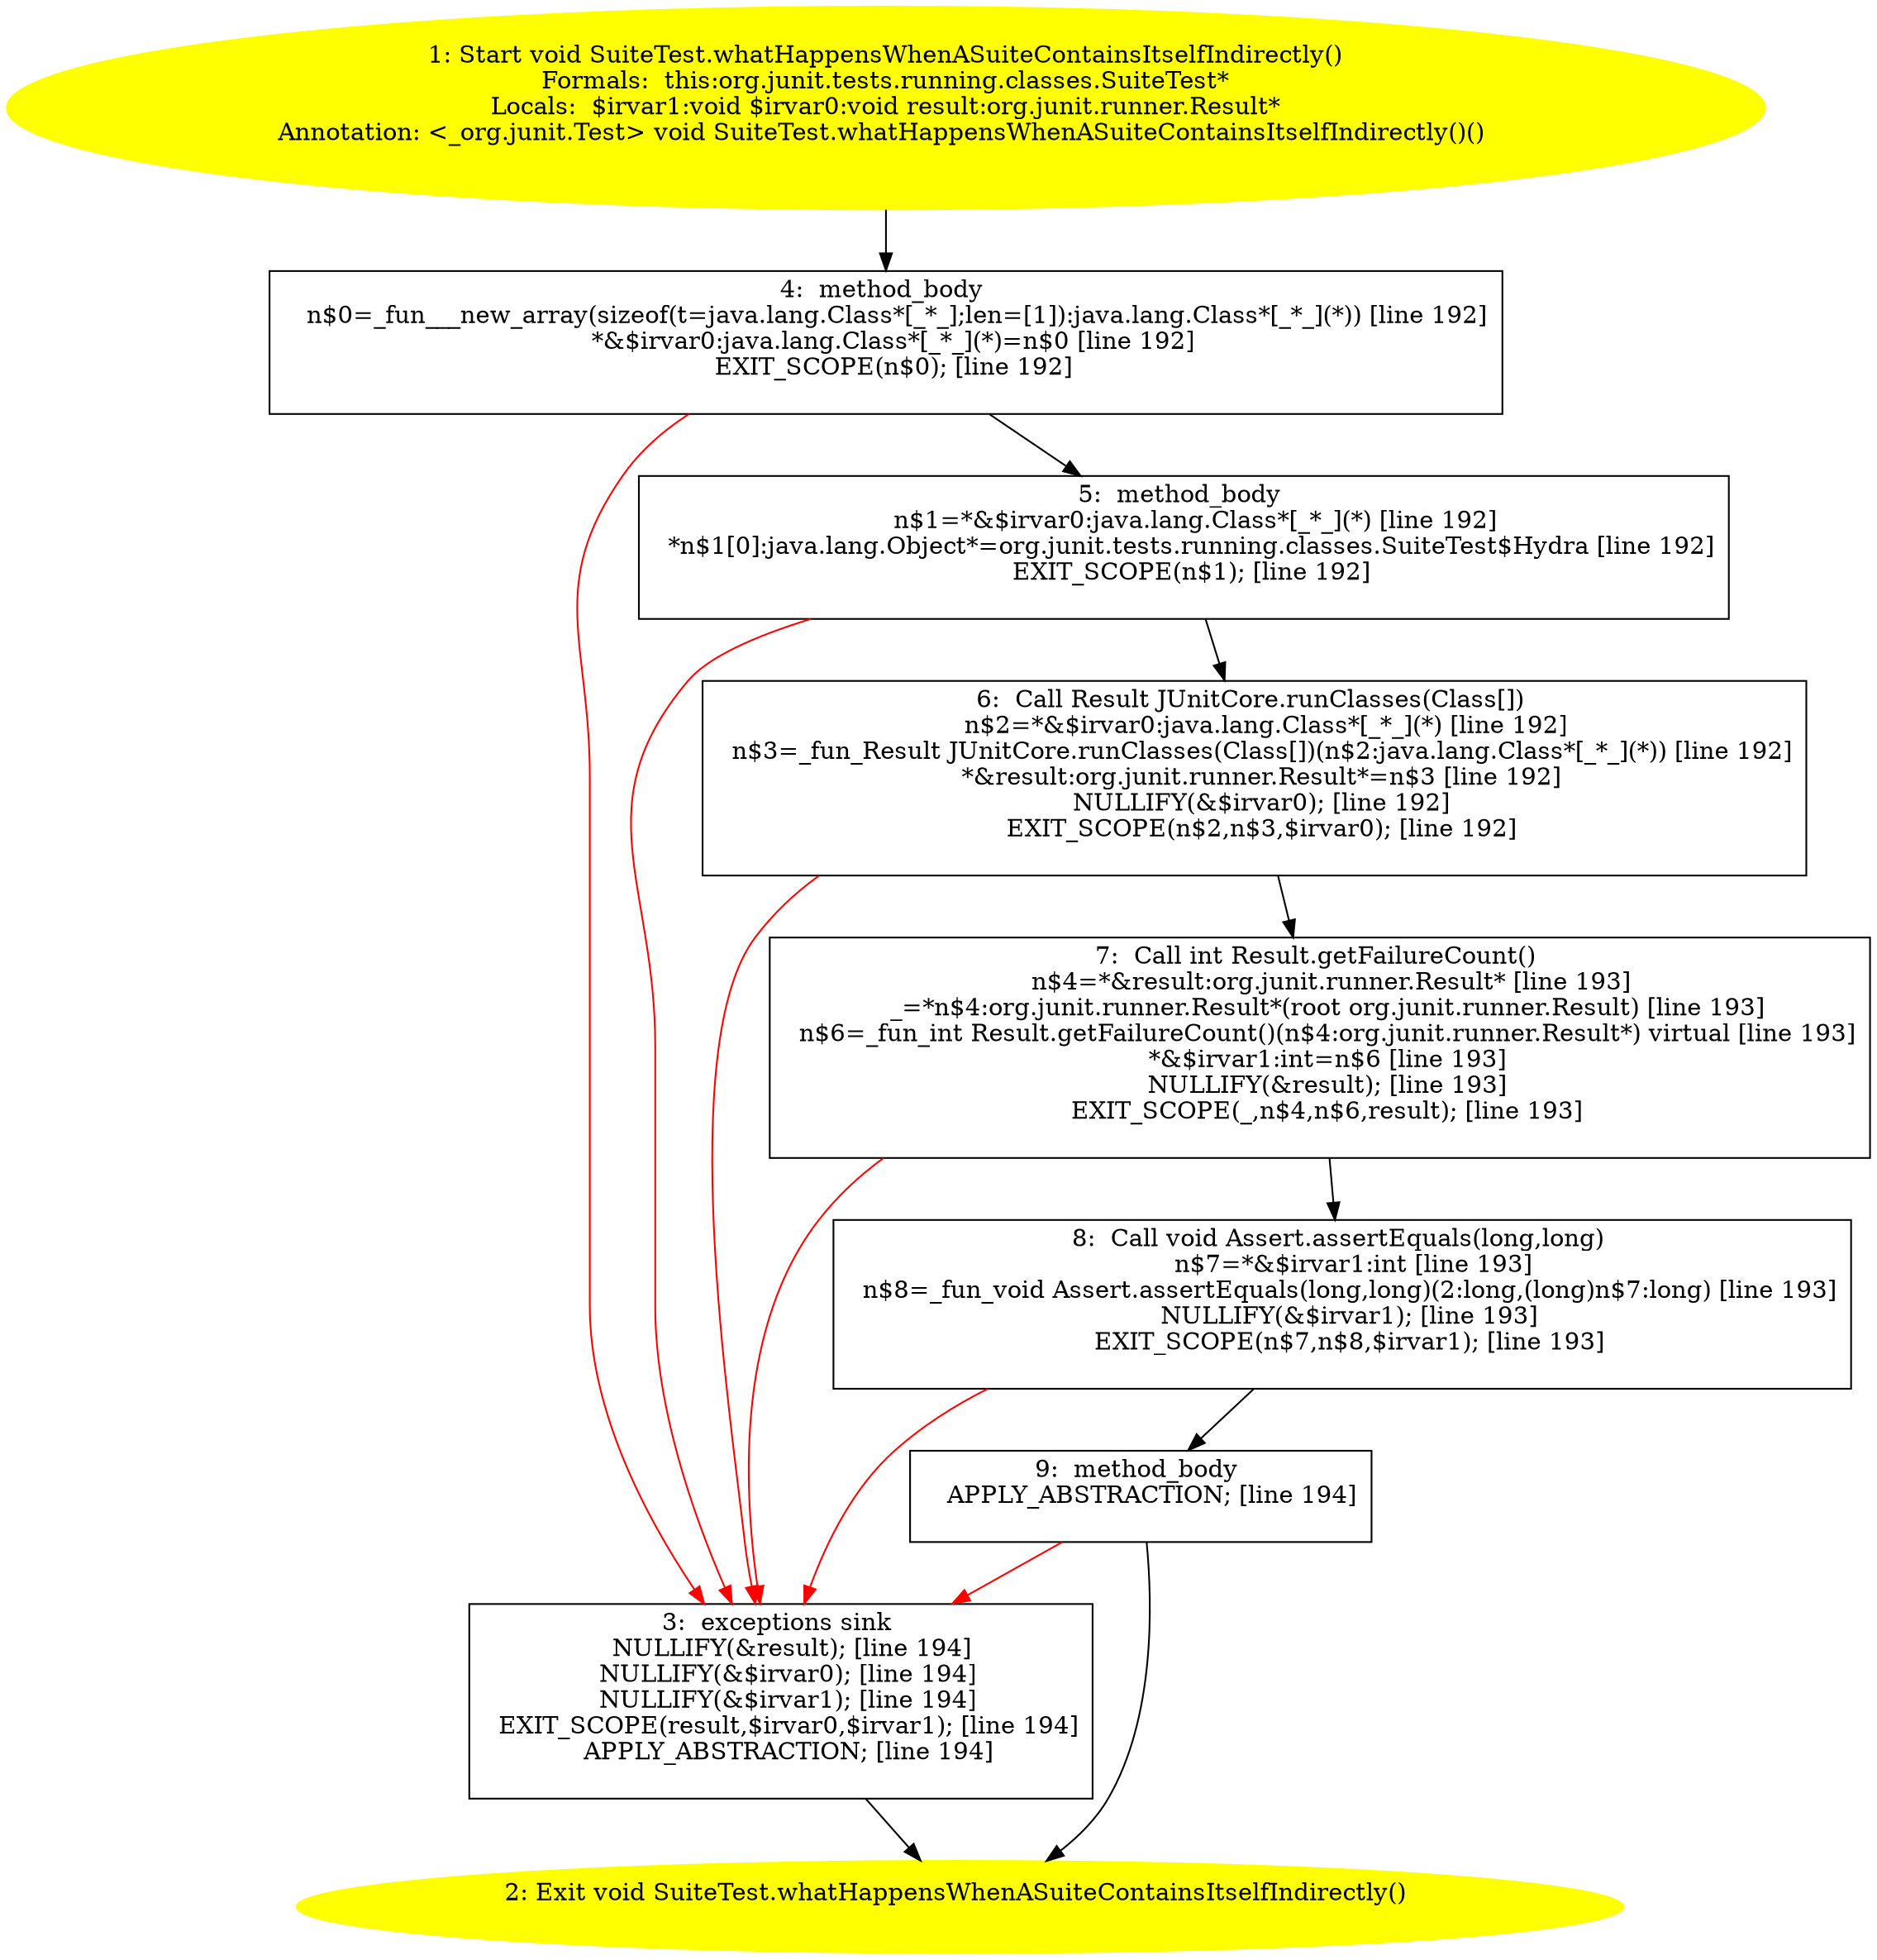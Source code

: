 /* @generated */
digraph cfg {
"org.junit.tests.running.classes.SuiteTest.whatHappensWhenASuiteContainsItselfIndirectly():void.ff70282145dce84ee0d632b1a495f881_1" [label="1: Start void SuiteTest.whatHappensWhenASuiteContainsItselfIndirectly()\nFormals:  this:org.junit.tests.running.classes.SuiteTest*\nLocals:  $irvar1:void $irvar0:void result:org.junit.runner.Result*\nAnnotation: <_org.junit.Test> void SuiteTest.whatHappensWhenASuiteContainsItselfIndirectly()() \n  " color=yellow style=filled]
	

	 "org.junit.tests.running.classes.SuiteTest.whatHappensWhenASuiteContainsItselfIndirectly():void.ff70282145dce84ee0d632b1a495f881_1" -> "org.junit.tests.running.classes.SuiteTest.whatHappensWhenASuiteContainsItselfIndirectly():void.ff70282145dce84ee0d632b1a495f881_4" ;
"org.junit.tests.running.classes.SuiteTest.whatHappensWhenASuiteContainsItselfIndirectly():void.ff70282145dce84ee0d632b1a495f881_2" [label="2: Exit void SuiteTest.whatHappensWhenASuiteContainsItselfIndirectly() \n  " color=yellow style=filled]
	

"org.junit.tests.running.classes.SuiteTest.whatHappensWhenASuiteContainsItselfIndirectly():void.ff70282145dce84ee0d632b1a495f881_3" [label="3:  exceptions sink \n   NULLIFY(&result); [line 194]\n  NULLIFY(&$irvar0); [line 194]\n  NULLIFY(&$irvar1); [line 194]\n  EXIT_SCOPE(result,$irvar0,$irvar1); [line 194]\n  APPLY_ABSTRACTION; [line 194]\n " shape="box"]
	

	 "org.junit.tests.running.classes.SuiteTest.whatHappensWhenASuiteContainsItselfIndirectly():void.ff70282145dce84ee0d632b1a495f881_3" -> "org.junit.tests.running.classes.SuiteTest.whatHappensWhenASuiteContainsItselfIndirectly():void.ff70282145dce84ee0d632b1a495f881_2" ;
"org.junit.tests.running.classes.SuiteTest.whatHappensWhenASuiteContainsItselfIndirectly():void.ff70282145dce84ee0d632b1a495f881_4" [label="4:  method_body \n   n$0=_fun___new_array(sizeof(t=java.lang.Class*[_*_];len=[1]):java.lang.Class*[_*_](*)) [line 192]\n  *&$irvar0:java.lang.Class*[_*_](*)=n$0 [line 192]\n  EXIT_SCOPE(n$0); [line 192]\n " shape="box"]
	

	 "org.junit.tests.running.classes.SuiteTest.whatHappensWhenASuiteContainsItselfIndirectly():void.ff70282145dce84ee0d632b1a495f881_4" -> "org.junit.tests.running.classes.SuiteTest.whatHappensWhenASuiteContainsItselfIndirectly():void.ff70282145dce84ee0d632b1a495f881_5" ;
	 "org.junit.tests.running.classes.SuiteTest.whatHappensWhenASuiteContainsItselfIndirectly():void.ff70282145dce84ee0d632b1a495f881_4" -> "org.junit.tests.running.classes.SuiteTest.whatHappensWhenASuiteContainsItselfIndirectly():void.ff70282145dce84ee0d632b1a495f881_3" [color="red" ];
"org.junit.tests.running.classes.SuiteTest.whatHappensWhenASuiteContainsItselfIndirectly():void.ff70282145dce84ee0d632b1a495f881_5" [label="5:  method_body \n   n$1=*&$irvar0:java.lang.Class*[_*_](*) [line 192]\n  *n$1[0]:java.lang.Object*=org.junit.tests.running.classes.SuiteTest$Hydra [line 192]\n  EXIT_SCOPE(n$1); [line 192]\n " shape="box"]
	

	 "org.junit.tests.running.classes.SuiteTest.whatHappensWhenASuiteContainsItselfIndirectly():void.ff70282145dce84ee0d632b1a495f881_5" -> "org.junit.tests.running.classes.SuiteTest.whatHappensWhenASuiteContainsItselfIndirectly():void.ff70282145dce84ee0d632b1a495f881_6" ;
	 "org.junit.tests.running.classes.SuiteTest.whatHappensWhenASuiteContainsItselfIndirectly():void.ff70282145dce84ee0d632b1a495f881_5" -> "org.junit.tests.running.classes.SuiteTest.whatHappensWhenASuiteContainsItselfIndirectly():void.ff70282145dce84ee0d632b1a495f881_3" [color="red" ];
"org.junit.tests.running.classes.SuiteTest.whatHappensWhenASuiteContainsItselfIndirectly():void.ff70282145dce84ee0d632b1a495f881_6" [label="6:  Call Result JUnitCore.runClasses(Class[]) \n   n$2=*&$irvar0:java.lang.Class*[_*_](*) [line 192]\n  n$3=_fun_Result JUnitCore.runClasses(Class[])(n$2:java.lang.Class*[_*_](*)) [line 192]\n  *&result:org.junit.runner.Result*=n$3 [line 192]\n  NULLIFY(&$irvar0); [line 192]\n  EXIT_SCOPE(n$2,n$3,$irvar0); [line 192]\n " shape="box"]
	

	 "org.junit.tests.running.classes.SuiteTest.whatHappensWhenASuiteContainsItselfIndirectly():void.ff70282145dce84ee0d632b1a495f881_6" -> "org.junit.tests.running.classes.SuiteTest.whatHappensWhenASuiteContainsItselfIndirectly():void.ff70282145dce84ee0d632b1a495f881_7" ;
	 "org.junit.tests.running.classes.SuiteTest.whatHappensWhenASuiteContainsItselfIndirectly():void.ff70282145dce84ee0d632b1a495f881_6" -> "org.junit.tests.running.classes.SuiteTest.whatHappensWhenASuiteContainsItselfIndirectly():void.ff70282145dce84ee0d632b1a495f881_3" [color="red" ];
"org.junit.tests.running.classes.SuiteTest.whatHappensWhenASuiteContainsItselfIndirectly():void.ff70282145dce84ee0d632b1a495f881_7" [label="7:  Call int Result.getFailureCount() \n   n$4=*&result:org.junit.runner.Result* [line 193]\n  _=*n$4:org.junit.runner.Result*(root org.junit.runner.Result) [line 193]\n  n$6=_fun_int Result.getFailureCount()(n$4:org.junit.runner.Result*) virtual [line 193]\n  *&$irvar1:int=n$6 [line 193]\n  NULLIFY(&result); [line 193]\n  EXIT_SCOPE(_,n$4,n$6,result); [line 193]\n " shape="box"]
	

	 "org.junit.tests.running.classes.SuiteTest.whatHappensWhenASuiteContainsItselfIndirectly():void.ff70282145dce84ee0d632b1a495f881_7" -> "org.junit.tests.running.classes.SuiteTest.whatHappensWhenASuiteContainsItselfIndirectly():void.ff70282145dce84ee0d632b1a495f881_8" ;
	 "org.junit.tests.running.classes.SuiteTest.whatHappensWhenASuiteContainsItselfIndirectly():void.ff70282145dce84ee0d632b1a495f881_7" -> "org.junit.tests.running.classes.SuiteTest.whatHappensWhenASuiteContainsItselfIndirectly():void.ff70282145dce84ee0d632b1a495f881_3" [color="red" ];
"org.junit.tests.running.classes.SuiteTest.whatHappensWhenASuiteContainsItselfIndirectly():void.ff70282145dce84ee0d632b1a495f881_8" [label="8:  Call void Assert.assertEquals(long,long) \n   n$7=*&$irvar1:int [line 193]\n  n$8=_fun_void Assert.assertEquals(long,long)(2:long,(long)n$7:long) [line 193]\n  NULLIFY(&$irvar1); [line 193]\n  EXIT_SCOPE(n$7,n$8,$irvar1); [line 193]\n " shape="box"]
	

	 "org.junit.tests.running.classes.SuiteTest.whatHappensWhenASuiteContainsItselfIndirectly():void.ff70282145dce84ee0d632b1a495f881_8" -> "org.junit.tests.running.classes.SuiteTest.whatHappensWhenASuiteContainsItselfIndirectly():void.ff70282145dce84ee0d632b1a495f881_9" ;
	 "org.junit.tests.running.classes.SuiteTest.whatHappensWhenASuiteContainsItselfIndirectly():void.ff70282145dce84ee0d632b1a495f881_8" -> "org.junit.tests.running.classes.SuiteTest.whatHappensWhenASuiteContainsItselfIndirectly():void.ff70282145dce84ee0d632b1a495f881_3" [color="red" ];
"org.junit.tests.running.classes.SuiteTest.whatHappensWhenASuiteContainsItselfIndirectly():void.ff70282145dce84ee0d632b1a495f881_9" [label="9:  method_body \n   APPLY_ABSTRACTION; [line 194]\n " shape="box"]
	

	 "org.junit.tests.running.classes.SuiteTest.whatHappensWhenASuiteContainsItselfIndirectly():void.ff70282145dce84ee0d632b1a495f881_9" -> "org.junit.tests.running.classes.SuiteTest.whatHappensWhenASuiteContainsItselfIndirectly():void.ff70282145dce84ee0d632b1a495f881_2" ;
	 "org.junit.tests.running.classes.SuiteTest.whatHappensWhenASuiteContainsItselfIndirectly():void.ff70282145dce84ee0d632b1a495f881_9" -> "org.junit.tests.running.classes.SuiteTest.whatHappensWhenASuiteContainsItselfIndirectly():void.ff70282145dce84ee0d632b1a495f881_3" [color="red" ];
}
